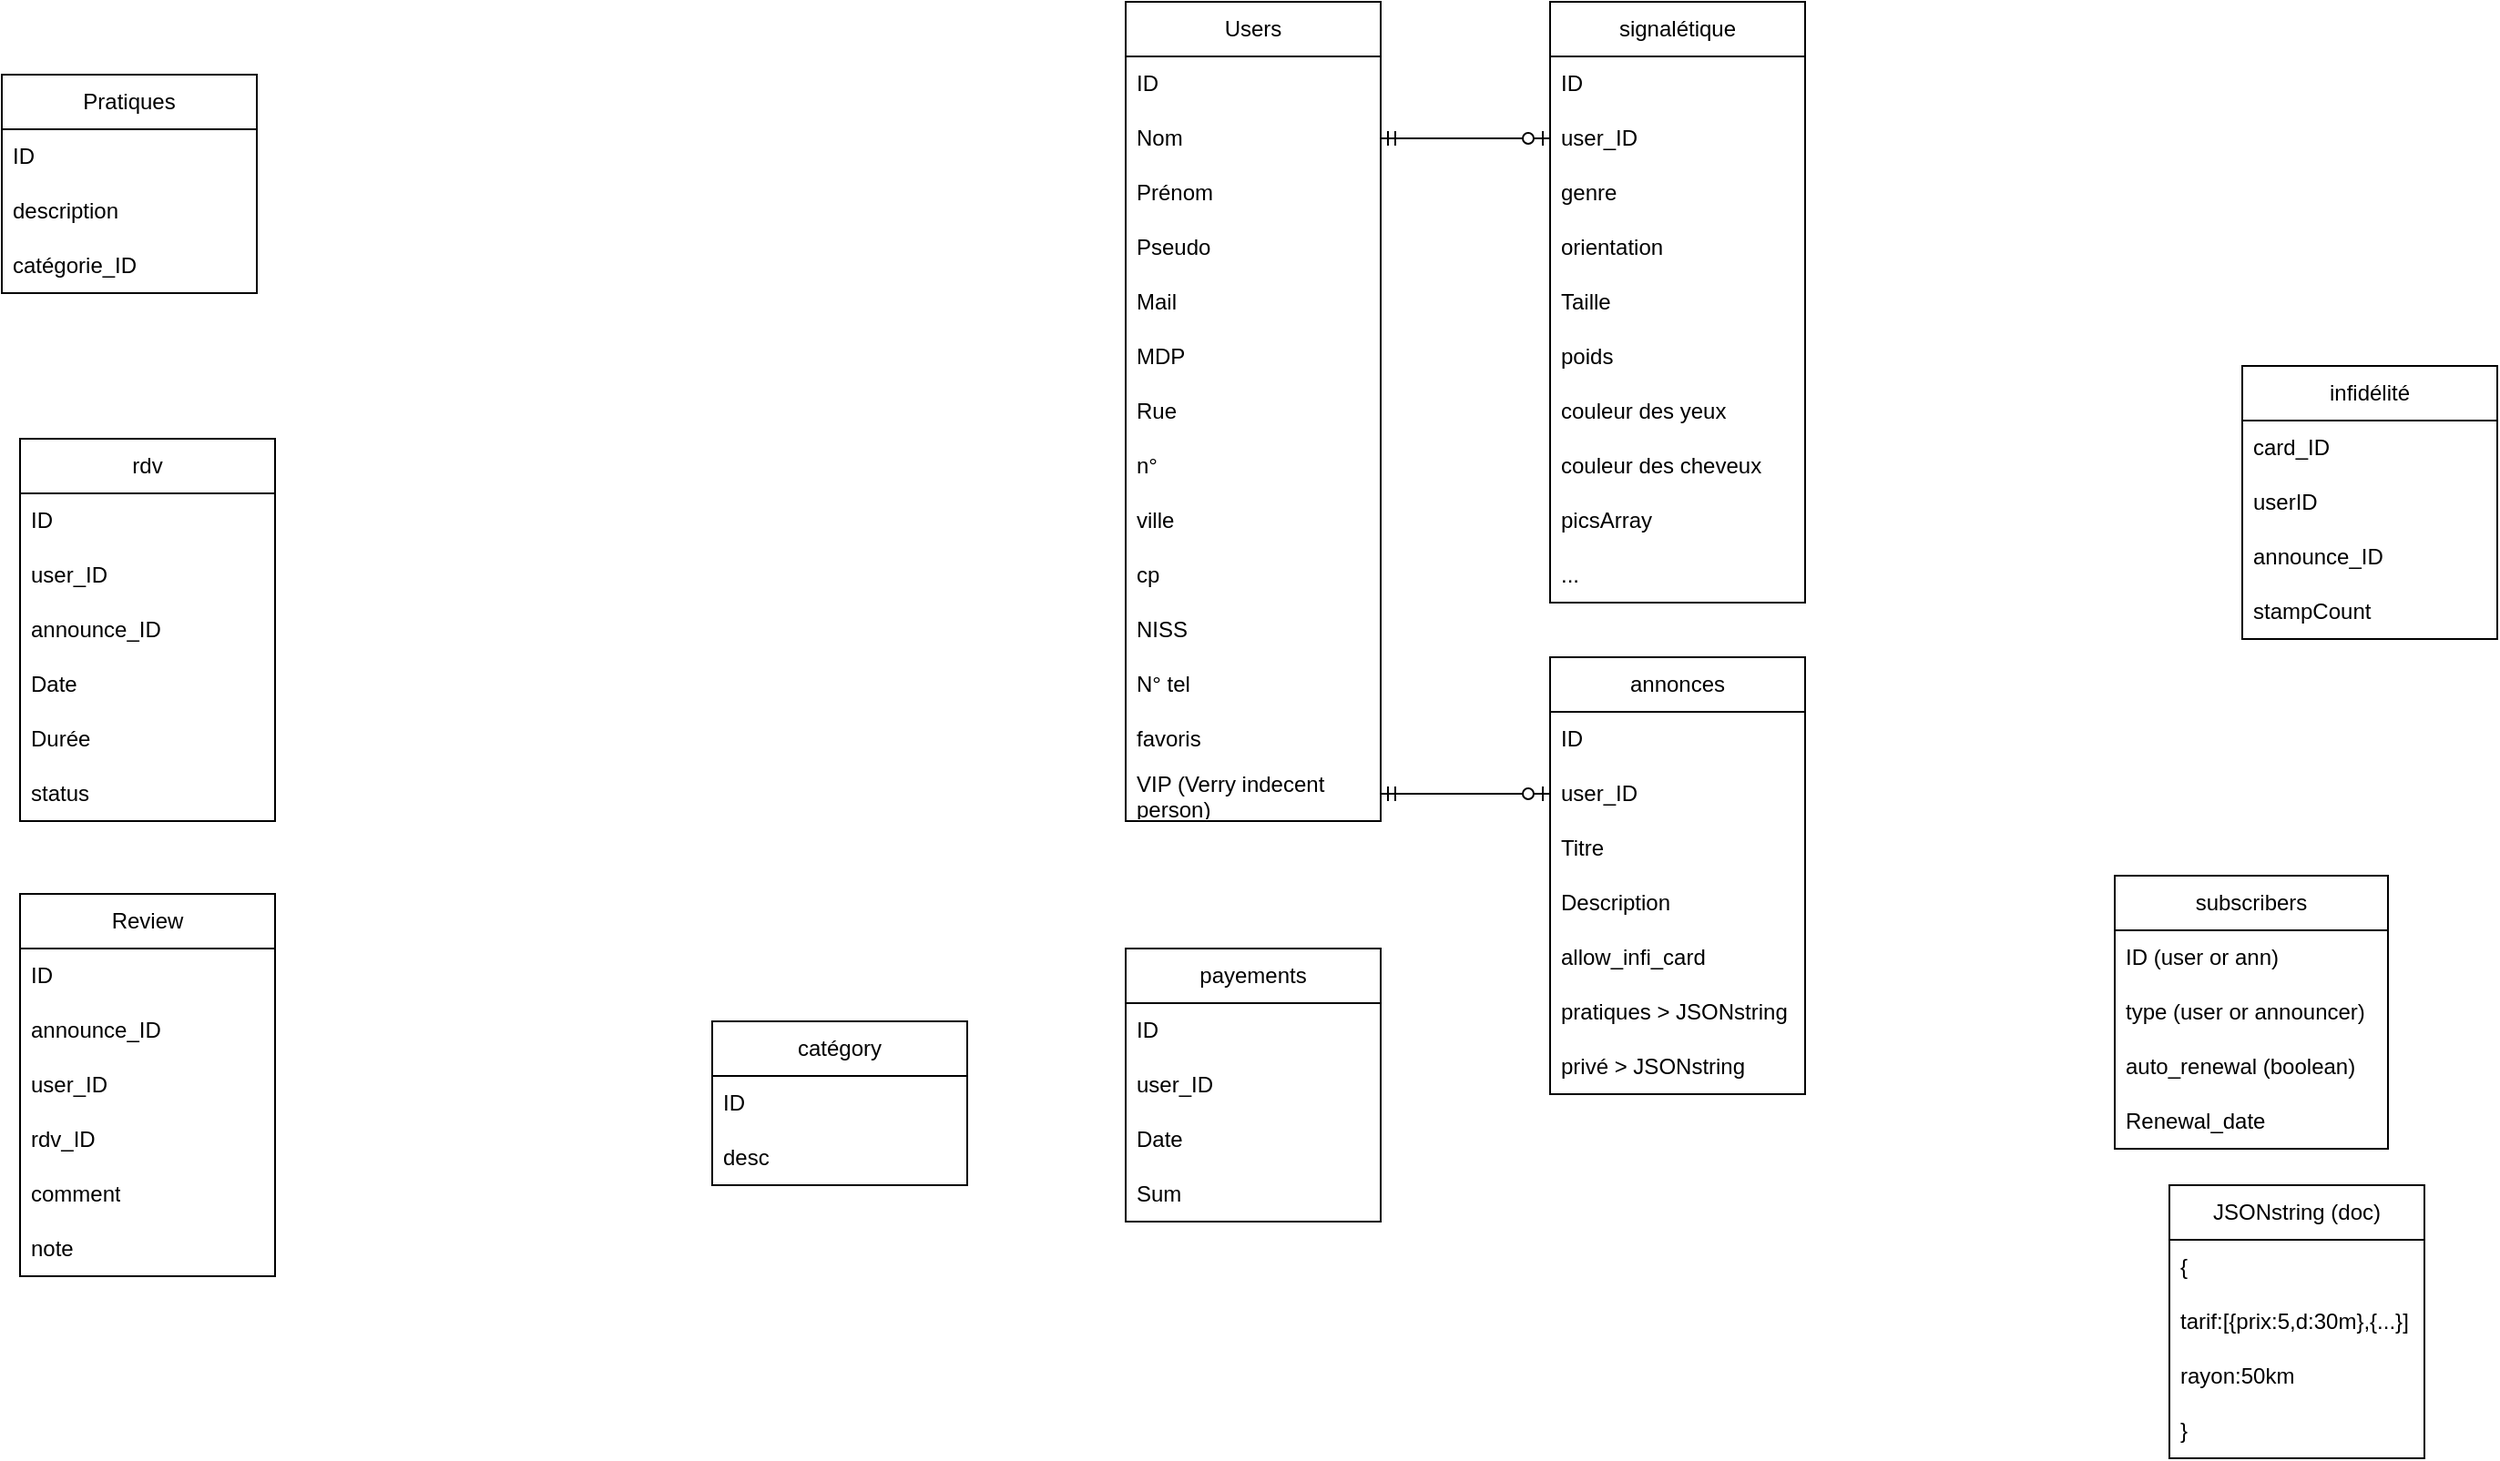 <mxfile version="24.0.2" type="github">
  <diagram name="Page-1" id="em38hTdhP0eOgYKLyIxk">
    <mxGraphModel dx="1434" dy="902" grid="1" gridSize="10" guides="1" tooltips="1" connect="1" arrows="1" fold="1" page="1" pageScale="1" pageWidth="827" pageHeight="1169" math="0" shadow="0">
      <root>
        <mxCell id="0" />
        <mxCell id="1" parent="0" />
        <mxCell id="DHMOHSIansX_p8H2umuR-1" value="Users" style="swimlane;fontStyle=0;childLayout=stackLayout;horizontal=1;startSize=30;horizontalStack=0;resizeParent=1;resizeParentMax=0;resizeLast=0;collapsible=1;marginBottom=0;whiteSpace=wrap;html=1;" parent="1" vertex="1">
          <mxGeometry x="687" y="210" width="140" height="450" as="geometry" />
        </mxCell>
        <mxCell id="DHMOHSIansX_p8H2umuR-2" value="ID" style="text;strokeColor=none;fillColor=none;align=left;verticalAlign=middle;spacingLeft=4;spacingRight=4;overflow=hidden;points=[[0,0.5],[1,0.5]];portConstraint=eastwest;rotatable=0;whiteSpace=wrap;html=1;" parent="DHMOHSIansX_p8H2umuR-1" vertex="1">
          <mxGeometry y="30" width="140" height="30" as="geometry" />
        </mxCell>
        <mxCell id="DHMOHSIansX_p8H2umuR-3" value="Nom" style="text;strokeColor=none;fillColor=none;align=left;verticalAlign=middle;spacingLeft=4;spacingRight=4;overflow=hidden;points=[[0,0.5],[1,0.5]];portConstraint=eastwest;rotatable=0;whiteSpace=wrap;html=1;" parent="DHMOHSIansX_p8H2umuR-1" vertex="1">
          <mxGeometry y="60" width="140" height="30" as="geometry" />
        </mxCell>
        <mxCell id="DHMOHSIansX_p8H2umuR-4" value="Prénom" style="text;strokeColor=none;fillColor=none;align=left;verticalAlign=middle;spacingLeft=4;spacingRight=4;overflow=hidden;points=[[0,0.5],[1,0.5]];portConstraint=eastwest;rotatable=0;whiteSpace=wrap;html=1;" parent="DHMOHSIansX_p8H2umuR-1" vertex="1">
          <mxGeometry y="90" width="140" height="30" as="geometry" />
        </mxCell>
        <mxCell id="DHMOHSIansX_p8H2umuR-5" value="Pseudo" style="text;strokeColor=none;fillColor=none;align=left;verticalAlign=middle;spacingLeft=4;spacingRight=4;overflow=hidden;points=[[0,0.5],[1,0.5]];portConstraint=eastwest;rotatable=0;whiteSpace=wrap;html=1;" parent="DHMOHSIansX_p8H2umuR-1" vertex="1">
          <mxGeometry y="120" width="140" height="30" as="geometry" />
        </mxCell>
        <mxCell id="DHMOHSIansX_p8H2umuR-6" value="Mail" style="text;strokeColor=none;fillColor=none;align=left;verticalAlign=middle;spacingLeft=4;spacingRight=4;overflow=hidden;points=[[0,0.5],[1,0.5]];portConstraint=eastwest;rotatable=0;whiteSpace=wrap;html=1;" parent="DHMOHSIansX_p8H2umuR-1" vertex="1">
          <mxGeometry y="150" width="140" height="30" as="geometry" />
        </mxCell>
        <mxCell id="DHMOHSIansX_p8H2umuR-7" value="MDP" style="text;strokeColor=none;fillColor=none;align=left;verticalAlign=middle;spacingLeft=4;spacingRight=4;overflow=hidden;points=[[0,0.5],[1,0.5]];portConstraint=eastwest;rotatable=0;whiteSpace=wrap;html=1;" parent="DHMOHSIansX_p8H2umuR-1" vertex="1">
          <mxGeometry y="180" width="140" height="30" as="geometry" />
        </mxCell>
        <mxCell id="DHMOHSIansX_p8H2umuR-8" value="Rue" style="text;strokeColor=none;fillColor=none;align=left;verticalAlign=middle;spacingLeft=4;spacingRight=4;overflow=hidden;points=[[0,0.5],[1,0.5]];portConstraint=eastwest;rotatable=0;whiteSpace=wrap;html=1;" parent="DHMOHSIansX_p8H2umuR-1" vertex="1">
          <mxGeometry y="210" width="140" height="30" as="geometry" />
        </mxCell>
        <mxCell id="DHMOHSIansX_p8H2umuR-9" value="n°" style="text;strokeColor=none;fillColor=none;align=left;verticalAlign=middle;spacingLeft=4;spacingRight=4;overflow=hidden;points=[[0,0.5],[1,0.5]];portConstraint=eastwest;rotatable=0;whiteSpace=wrap;html=1;" parent="DHMOHSIansX_p8H2umuR-1" vertex="1">
          <mxGeometry y="240" width="140" height="30" as="geometry" />
        </mxCell>
        <mxCell id="DHMOHSIansX_p8H2umuR-10" value="ville" style="text;strokeColor=none;fillColor=none;align=left;verticalAlign=middle;spacingLeft=4;spacingRight=4;overflow=hidden;points=[[0,0.5],[1,0.5]];portConstraint=eastwest;rotatable=0;whiteSpace=wrap;html=1;" parent="DHMOHSIansX_p8H2umuR-1" vertex="1">
          <mxGeometry y="270" width="140" height="30" as="geometry" />
        </mxCell>
        <mxCell id="DHMOHSIansX_p8H2umuR-11" value="cp" style="text;strokeColor=none;fillColor=none;align=left;verticalAlign=middle;spacingLeft=4;spacingRight=4;overflow=hidden;points=[[0,0.5],[1,0.5]];portConstraint=eastwest;rotatable=0;whiteSpace=wrap;html=1;" parent="DHMOHSIansX_p8H2umuR-1" vertex="1">
          <mxGeometry y="300" width="140" height="30" as="geometry" />
        </mxCell>
        <mxCell id="DHMOHSIansX_p8H2umuR-12" value="NISS" style="text;strokeColor=none;fillColor=none;align=left;verticalAlign=middle;spacingLeft=4;spacingRight=4;overflow=hidden;points=[[0,0.5],[1,0.5]];portConstraint=eastwest;rotatable=0;whiteSpace=wrap;html=1;" parent="DHMOHSIansX_p8H2umuR-1" vertex="1">
          <mxGeometry y="330" width="140" height="30" as="geometry" />
        </mxCell>
        <mxCell id="DHMOHSIansX_p8H2umuR-13" value="N° tel" style="text;strokeColor=none;fillColor=none;align=left;verticalAlign=middle;spacingLeft=4;spacingRight=4;overflow=hidden;points=[[0,0.5],[1,0.5]];portConstraint=eastwest;rotatable=0;whiteSpace=wrap;html=1;" parent="DHMOHSIansX_p8H2umuR-1" vertex="1">
          <mxGeometry y="360" width="140" height="30" as="geometry" />
        </mxCell>
        <mxCell id="DHMOHSIansX_p8H2umuR-35" value="favoris" style="text;strokeColor=none;fillColor=none;align=left;verticalAlign=middle;spacingLeft=4;spacingRight=4;overflow=hidden;points=[[0,0.5],[1,0.5]];portConstraint=eastwest;rotatable=0;whiteSpace=wrap;html=1;" parent="DHMOHSIansX_p8H2umuR-1" vertex="1">
          <mxGeometry y="390" width="140" height="30" as="geometry" />
        </mxCell>
        <mxCell id="DHMOHSIansX_p8H2umuR-67" value="VIP (Verry indecent person)" style="text;strokeColor=none;fillColor=none;align=left;verticalAlign=middle;spacingLeft=4;spacingRight=4;overflow=hidden;points=[[0,0.5],[1,0.5]];portConstraint=eastwest;rotatable=0;whiteSpace=wrap;html=1;" parent="DHMOHSIansX_p8H2umuR-1" vertex="1">
          <mxGeometry y="420" width="140" height="30" as="geometry" />
        </mxCell>
        <mxCell id="DHMOHSIansX_p8H2umuR-15" value="signalétique" style="swimlane;fontStyle=0;childLayout=stackLayout;horizontal=1;startSize=30;horizontalStack=0;resizeParent=1;resizeParentMax=0;resizeLast=0;collapsible=1;marginBottom=0;whiteSpace=wrap;html=1;" parent="1" vertex="1">
          <mxGeometry x="920" y="210" width="140" height="330" as="geometry" />
        </mxCell>
        <mxCell id="DHMOHSIansX_p8H2umuR-16" value="ID" style="text;strokeColor=none;fillColor=none;align=left;verticalAlign=middle;spacingLeft=4;spacingRight=4;overflow=hidden;points=[[0,0.5],[1,0.5]];portConstraint=eastwest;rotatable=0;whiteSpace=wrap;html=1;" parent="DHMOHSIansX_p8H2umuR-15" vertex="1">
          <mxGeometry y="30" width="140" height="30" as="geometry" />
        </mxCell>
        <mxCell id="DHMOHSIansX_p8H2umuR-17" value="user_ID" style="text;strokeColor=none;fillColor=none;align=left;verticalAlign=middle;spacingLeft=4;spacingRight=4;overflow=hidden;points=[[0,0.5],[1,0.5]];portConstraint=eastwest;rotatable=0;whiteSpace=wrap;html=1;" parent="DHMOHSIansX_p8H2umuR-15" vertex="1">
          <mxGeometry y="60" width="140" height="30" as="geometry" />
        </mxCell>
        <mxCell id="DHMOHSIansX_p8H2umuR-18" value="genre" style="text;strokeColor=none;fillColor=none;align=left;verticalAlign=middle;spacingLeft=4;spacingRight=4;overflow=hidden;points=[[0,0.5],[1,0.5]];portConstraint=eastwest;rotatable=0;whiteSpace=wrap;html=1;" parent="DHMOHSIansX_p8H2umuR-15" vertex="1">
          <mxGeometry y="90" width="140" height="30" as="geometry" />
        </mxCell>
        <mxCell id="DHMOHSIansX_p8H2umuR-20" value="orientation" style="text;strokeColor=none;fillColor=none;align=left;verticalAlign=middle;spacingLeft=4;spacingRight=4;overflow=hidden;points=[[0,0.5],[1,0.5]];portConstraint=eastwest;rotatable=0;whiteSpace=wrap;html=1;" parent="DHMOHSIansX_p8H2umuR-15" vertex="1">
          <mxGeometry y="120" width="140" height="30" as="geometry" />
        </mxCell>
        <mxCell id="DHMOHSIansX_p8H2umuR-22" value="Taille" style="text;strokeColor=none;fillColor=none;align=left;verticalAlign=middle;spacingLeft=4;spacingRight=4;overflow=hidden;points=[[0,0.5],[1,0.5]];portConstraint=eastwest;rotatable=0;whiteSpace=wrap;html=1;" parent="DHMOHSIansX_p8H2umuR-15" vertex="1">
          <mxGeometry y="150" width="140" height="30" as="geometry" />
        </mxCell>
        <mxCell id="DHMOHSIansX_p8H2umuR-23" value="poids" style="text;strokeColor=none;fillColor=none;align=left;verticalAlign=middle;spacingLeft=4;spacingRight=4;overflow=hidden;points=[[0,0.5],[1,0.5]];portConstraint=eastwest;rotatable=0;whiteSpace=wrap;html=1;" parent="DHMOHSIansX_p8H2umuR-15" vertex="1">
          <mxGeometry y="180" width="140" height="30" as="geometry" />
        </mxCell>
        <mxCell id="DHMOHSIansX_p8H2umuR-24" value="couleur des yeux" style="text;strokeColor=none;fillColor=none;align=left;verticalAlign=middle;spacingLeft=4;spacingRight=4;overflow=hidden;points=[[0,0.5],[1,0.5]];portConstraint=eastwest;rotatable=0;whiteSpace=wrap;html=1;" parent="DHMOHSIansX_p8H2umuR-15" vertex="1">
          <mxGeometry y="210" width="140" height="30" as="geometry" />
        </mxCell>
        <mxCell id="DHMOHSIansX_p8H2umuR-25" value="couleur des cheveux" style="text;strokeColor=none;fillColor=none;align=left;verticalAlign=middle;spacingLeft=4;spacingRight=4;overflow=hidden;points=[[0,0.5],[1,0.5]];portConstraint=eastwest;rotatable=0;whiteSpace=wrap;html=1;" parent="DHMOHSIansX_p8H2umuR-15" vertex="1">
          <mxGeometry y="240" width="140" height="30" as="geometry" />
        </mxCell>
        <mxCell id="DHMOHSIansX_p8H2umuR-51" value="picsArray" style="text;strokeColor=none;fillColor=none;align=left;verticalAlign=middle;spacingLeft=4;spacingRight=4;overflow=hidden;points=[[0,0.5],[1,0.5]];portConstraint=eastwest;rotatable=0;whiteSpace=wrap;html=1;" parent="DHMOHSIansX_p8H2umuR-15" vertex="1">
          <mxGeometry y="270" width="140" height="30" as="geometry" />
        </mxCell>
        <mxCell id="DHMOHSIansX_p8H2umuR-26" value="..." style="text;strokeColor=none;fillColor=none;align=left;verticalAlign=middle;spacingLeft=4;spacingRight=4;overflow=hidden;points=[[0,0.5],[1,0.5]];portConstraint=eastwest;rotatable=0;whiteSpace=wrap;html=1;" parent="DHMOHSIansX_p8H2umuR-15" vertex="1">
          <mxGeometry y="300" width="140" height="30" as="geometry" />
        </mxCell>
        <mxCell id="DHMOHSIansX_p8H2umuR-27" value="Pratiques" style="swimlane;fontStyle=0;childLayout=stackLayout;horizontal=1;startSize=30;horizontalStack=0;resizeParent=1;resizeParentMax=0;resizeLast=0;collapsible=1;marginBottom=0;whiteSpace=wrap;html=1;" parent="1" vertex="1">
          <mxGeometry x="70" y="250" width="140" height="120" as="geometry" />
        </mxCell>
        <mxCell id="DHMOHSIansX_p8H2umuR-28" value="ID" style="text;strokeColor=none;fillColor=none;align=left;verticalAlign=middle;spacingLeft=4;spacingRight=4;overflow=hidden;points=[[0,0.5],[1,0.5]];portConstraint=eastwest;rotatable=0;whiteSpace=wrap;html=1;" parent="DHMOHSIansX_p8H2umuR-27" vertex="1">
          <mxGeometry y="30" width="140" height="30" as="geometry" />
        </mxCell>
        <mxCell id="DHMOHSIansX_p8H2umuR-29" value="description" style="text;strokeColor=none;fillColor=none;align=left;verticalAlign=middle;spacingLeft=4;spacingRight=4;overflow=hidden;points=[[0,0.5],[1,0.5]];portConstraint=eastwest;rotatable=0;whiteSpace=wrap;html=1;" parent="DHMOHSIansX_p8H2umuR-27" vertex="1">
          <mxGeometry y="60" width="140" height="30" as="geometry" />
        </mxCell>
        <mxCell id="DHMOHSIansX_p8H2umuR-30" value="catégorie_ID" style="text;strokeColor=none;fillColor=none;align=left;verticalAlign=middle;spacingLeft=4;spacingRight=4;overflow=hidden;points=[[0,0.5],[1,0.5]];portConstraint=eastwest;rotatable=0;whiteSpace=wrap;html=1;" parent="DHMOHSIansX_p8H2umuR-27" vertex="1">
          <mxGeometry y="90" width="140" height="30" as="geometry" />
        </mxCell>
        <mxCell id="DHMOHSIansX_p8H2umuR-31" value="rdv" style="swimlane;fontStyle=0;childLayout=stackLayout;horizontal=1;startSize=30;horizontalStack=0;resizeParent=1;resizeParentMax=0;resizeLast=0;collapsible=1;marginBottom=0;whiteSpace=wrap;html=1;" parent="1" vertex="1">
          <mxGeometry x="80" y="450" width="140" height="210" as="geometry" />
        </mxCell>
        <mxCell id="DHMOHSIansX_p8H2umuR-32" value="ID" style="text;strokeColor=none;fillColor=none;align=left;verticalAlign=middle;spacingLeft=4;spacingRight=4;overflow=hidden;points=[[0,0.5],[1,0.5]];portConstraint=eastwest;rotatable=0;whiteSpace=wrap;html=1;" parent="DHMOHSIansX_p8H2umuR-31" vertex="1">
          <mxGeometry y="30" width="140" height="30" as="geometry" />
        </mxCell>
        <mxCell id="DHMOHSIansX_p8H2umuR-33" value="user_ID" style="text;strokeColor=none;fillColor=none;align=left;verticalAlign=middle;spacingLeft=4;spacingRight=4;overflow=hidden;points=[[0,0.5],[1,0.5]];portConstraint=eastwest;rotatable=0;whiteSpace=wrap;html=1;" parent="DHMOHSIansX_p8H2umuR-31" vertex="1">
          <mxGeometry y="60" width="140" height="30" as="geometry" />
        </mxCell>
        <mxCell id="DHMOHSIansX_p8H2umuR-34" value="announce_ID" style="text;strokeColor=none;fillColor=none;align=left;verticalAlign=middle;spacingLeft=4;spacingRight=4;overflow=hidden;points=[[0,0.5],[1,0.5]];portConstraint=eastwest;rotatable=0;whiteSpace=wrap;html=1;" parent="DHMOHSIansX_p8H2umuR-31" vertex="1">
          <mxGeometry y="90" width="140" height="30" as="geometry" />
        </mxCell>
        <mxCell id="DHMOHSIansX_p8H2umuR-36" value="Date" style="text;strokeColor=none;fillColor=none;align=left;verticalAlign=middle;spacingLeft=4;spacingRight=4;overflow=hidden;points=[[0,0.5],[1,0.5]];portConstraint=eastwest;rotatable=0;whiteSpace=wrap;html=1;" parent="DHMOHSIansX_p8H2umuR-31" vertex="1">
          <mxGeometry y="120" width="140" height="30" as="geometry" />
        </mxCell>
        <mxCell id="DHMOHSIansX_p8H2umuR-37" value="Durée" style="text;strokeColor=none;fillColor=none;align=left;verticalAlign=middle;spacingLeft=4;spacingRight=4;overflow=hidden;points=[[0,0.5],[1,0.5]];portConstraint=eastwest;rotatable=0;whiteSpace=wrap;html=1;" parent="DHMOHSIansX_p8H2umuR-31" vertex="1">
          <mxGeometry y="150" width="140" height="30" as="geometry" />
        </mxCell>
        <mxCell id="DHMOHSIansX_p8H2umuR-42" value="status" style="text;strokeColor=none;fillColor=none;align=left;verticalAlign=middle;spacingLeft=4;spacingRight=4;overflow=hidden;points=[[0,0.5],[1,0.5]];portConstraint=eastwest;rotatable=0;whiteSpace=wrap;html=1;" parent="DHMOHSIansX_p8H2umuR-31" vertex="1">
          <mxGeometry y="180" width="140" height="30" as="geometry" />
        </mxCell>
        <mxCell id="DHMOHSIansX_p8H2umuR-38" value="Review" style="swimlane;fontStyle=0;childLayout=stackLayout;horizontal=1;startSize=30;horizontalStack=0;resizeParent=1;resizeParentMax=0;resizeLast=0;collapsible=1;marginBottom=0;whiteSpace=wrap;html=1;" parent="1" vertex="1">
          <mxGeometry x="80" y="700" width="140" height="210" as="geometry" />
        </mxCell>
        <mxCell id="DHMOHSIansX_p8H2umuR-39" value="ID" style="text;strokeColor=none;fillColor=none;align=left;verticalAlign=middle;spacingLeft=4;spacingRight=4;overflow=hidden;points=[[0,0.5],[1,0.5]];portConstraint=eastwest;rotatable=0;whiteSpace=wrap;html=1;" parent="DHMOHSIansX_p8H2umuR-38" vertex="1">
          <mxGeometry y="30" width="140" height="30" as="geometry" />
        </mxCell>
        <mxCell id="DHMOHSIansX_p8H2umuR-40" value="announce_ID" style="text;strokeColor=none;fillColor=none;align=left;verticalAlign=middle;spacingLeft=4;spacingRight=4;overflow=hidden;points=[[0,0.5],[1,0.5]];portConstraint=eastwest;rotatable=0;whiteSpace=wrap;html=1;" parent="DHMOHSIansX_p8H2umuR-38" vertex="1">
          <mxGeometry y="60" width="140" height="30" as="geometry" />
        </mxCell>
        <mxCell id="DHMOHSIansX_p8H2umuR-41" value="user_ID" style="text;strokeColor=none;fillColor=none;align=left;verticalAlign=middle;spacingLeft=4;spacingRight=4;overflow=hidden;points=[[0,0.5],[1,0.5]];portConstraint=eastwest;rotatable=0;whiteSpace=wrap;html=1;" parent="DHMOHSIansX_p8H2umuR-38" vertex="1">
          <mxGeometry y="90" width="140" height="30" as="geometry" />
        </mxCell>
        <mxCell id="DHMOHSIansX_p8H2umuR-45" value="rdv_ID" style="text;strokeColor=none;fillColor=none;align=left;verticalAlign=middle;spacingLeft=4;spacingRight=4;overflow=hidden;points=[[0,0.5],[1,0.5]];portConstraint=eastwest;rotatable=0;whiteSpace=wrap;html=1;" parent="DHMOHSIansX_p8H2umuR-38" vertex="1">
          <mxGeometry y="120" width="140" height="30" as="geometry" />
        </mxCell>
        <mxCell id="DHMOHSIansX_p8H2umuR-43" value="comment" style="text;strokeColor=none;fillColor=none;align=left;verticalAlign=middle;spacingLeft=4;spacingRight=4;overflow=hidden;points=[[0,0.5],[1,0.5]];portConstraint=eastwest;rotatable=0;whiteSpace=wrap;html=1;" parent="DHMOHSIansX_p8H2umuR-38" vertex="1">
          <mxGeometry y="150" width="140" height="30" as="geometry" />
        </mxCell>
        <mxCell id="DHMOHSIansX_p8H2umuR-44" value="note" style="text;strokeColor=none;fillColor=none;align=left;verticalAlign=middle;spacingLeft=4;spacingRight=4;overflow=hidden;points=[[0,0.5],[1,0.5]];portConstraint=eastwest;rotatable=0;whiteSpace=wrap;html=1;" parent="DHMOHSIansX_p8H2umuR-38" vertex="1">
          <mxGeometry y="180" width="140" height="30" as="geometry" />
        </mxCell>
        <mxCell id="DHMOHSIansX_p8H2umuR-46" value="annonces" style="swimlane;fontStyle=0;childLayout=stackLayout;horizontal=1;startSize=30;horizontalStack=0;resizeParent=1;resizeParentMax=0;resizeLast=0;collapsible=1;marginBottom=0;whiteSpace=wrap;html=1;" parent="1" vertex="1">
          <mxGeometry x="920" y="570" width="140" height="240" as="geometry" />
        </mxCell>
        <mxCell id="DHMOHSIansX_p8H2umuR-47" value="ID" style="text;strokeColor=none;fillColor=none;align=left;verticalAlign=middle;spacingLeft=4;spacingRight=4;overflow=hidden;points=[[0,0.5],[1,0.5]];portConstraint=eastwest;rotatable=0;whiteSpace=wrap;html=1;" parent="DHMOHSIansX_p8H2umuR-46" vertex="1">
          <mxGeometry y="30" width="140" height="30" as="geometry" />
        </mxCell>
        <mxCell id="DHMOHSIansX_p8H2umuR-48" value="user_ID" style="text;strokeColor=none;fillColor=none;align=left;verticalAlign=middle;spacingLeft=4;spacingRight=4;overflow=hidden;points=[[0,0.5],[1,0.5]];portConstraint=eastwest;rotatable=0;whiteSpace=wrap;html=1;" parent="DHMOHSIansX_p8H2umuR-46" vertex="1">
          <mxGeometry y="60" width="140" height="30" as="geometry" />
        </mxCell>
        <mxCell id="DHMOHSIansX_p8H2umuR-52" value="Titre" style="text;strokeColor=none;fillColor=none;align=left;verticalAlign=middle;spacingLeft=4;spacingRight=4;overflow=hidden;points=[[0,0.5],[1,0.5]];portConstraint=eastwest;rotatable=0;whiteSpace=wrap;html=1;" parent="DHMOHSIansX_p8H2umuR-46" vertex="1">
          <mxGeometry y="90" width="140" height="30" as="geometry" />
        </mxCell>
        <mxCell id="DHMOHSIansX_p8H2umuR-84" value="Description" style="text;strokeColor=none;fillColor=none;align=left;verticalAlign=middle;spacingLeft=4;spacingRight=4;overflow=hidden;points=[[0,0.5],[1,0.5]];portConstraint=eastwest;rotatable=0;whiteSpace=wrap;html=1;" parent="DHMOHSIansX_p8H2umuR-46" vertex="1">
          <mxGeometry y="120" width="140" height="30" as="geometry" />
        </mxCell>
        <mxCell id="DHMOHSIansX_p8H2umuR-53" value="allow_infi_card" style="text;strokeColor=none;fillColor=none;align=left;verticalAlign=middle;spacingLeft=4;spacingRight=4;overflow=hidden;points=[[0,0.5],[1,0.5]];portConstraint=eastwest;rotatable=0;whiteSpace=wrap;html=1;" parent="DHMOHSIansX_p8H2umuR-46" vertex="1">
          <mxGeometry y="150" width="140" height="30" as="geometry" />
        </mxCell>
        <mxCell id="DHMOHSIansX_p8H2umuR-60" value="pratiques &amp;gt; JSONstring" style="text;strokeColor=none;fillColor=none;align=left;verticalAlign=middle;spacingLeft=4;spacingRight=4;overflow=hidden;points=[[0,0.5],[1,0.5]];portConstraint=eastwest;rotatable=0;whiteSpace=wrap;html=1;" parent="DHMOHSIansX_p8H2umuR-46" vertex="1">
          <mxGeometry y="180" width="140" height="30" as="geometry" />
        </mxCell>
        <mxCell id="DHMOHSIansX_p8H2umuR-54" value="privé &amp;gt; JSONstring" style="text;strokeColor=none;fillColor=none;align=left;verticalAlign=middle;spacingLeft=4;spacingRight=4;overflow=hidden;points=[[0,0.5],[1,0.5]];portConstraint=eastwest;rotatable=0;whiteSpace=wrap;html=1;" parent="DHMOHSIansX_p8H2umuR-46" vertex="1">
          <mxGeometry y="210" width="140" height="30" as="geometry" />
        </mxCell>
        <mxCell id="DHMOHSIansX_p8H2umuR-55" value="JSONstring (doc)" style="swimlane;fontStyle=0;childLayout=stackLayout;horizontal=1;startSize=30;horizontalStack=0;resizeParent=1;resizeParentMax=0;resizeLast=0;collapsible=1;marginBottom=0;whiteSpace=wrap;html=1;" parent="1" vertex="1">
          <mxGeometry x="1260" y="860" width="140" height="150" as="geometry" />
        </mxCell>
        <mxCell id="DHMOHSIansX_p8H2umuR-59" value="{" style="text;strokeColor=none;fillColor=none;align=left;verticalAlign=middle;spacingLeft=4;spacingRight=4;overflow=hidden;points=[[0,0.5],[1,0.5]];portConstraint=eastwest;rotatable=0;whiteSpace=wrap;html=1;" parent="DHMOHSIansX_p8H2umuR-55" vertex="1">
          <mxGeometry y="30" width="140" height="30" as="geometry" />
        </mxCell>
        <mxCell id="DHMOHSIansX_p8H2umuR-56" value="tarif:[{prix:5,d:30m},{...}]" style="text;strokeColor=none;fillColor=none;align=left;verticalAlign=middle;spacingLeft=4;spacingRight=4;overflow=hidden;points=[[0,0.5],[1,0.5]];portConstraint=eastwest;rotatable=0;whiteSpace=wrap;html=1;" parent="DHMOHSIansX_p8H2umuR-55" vertex="1">
          <mxGeometry y="60" width="140" height="30" as="geometry" />
        </mxCell>
        <mxCell id="DHMOHSIansX_p8H2umuR-57" value="rayon:50km" style="text;strokeColor=none;fillColor=none;align=left;verticalAlign=middle;spacingLeft=4;spacingRight=4;overflow=hidden;points=[[0,0.5],[1,0.5]];portConstraint=eastwest;rotatable=0;whiteSpace=wrap;html=1;" parent="DHMOHSIansX_p8H2umuR-55" vertex="1">
          <mxGeometry y="90" width="140" height="30" as="geometry" />
        </mxCell>
        <mxCell id="DHMOHSIansX_p8H2umuR-58" value="}" style="text;strokeColor=none;fillColor=none;align=left;verticalAlign=middle;spacingLeft=4;spacingRight=4;overflow=hidden;points=[[0,0.5],[1,0.5]];portConstraint=eastwest;rotatable=0;whiteSpace=wrap;html=1;" parent="DHMOHSIansX_p8H2umuR-55" vertex="1">
          <mxGeometry y="120" width="140" height="30" as="geometry" />
        </mxCell>
        <mxCell id="DHMOHSIansX_p8H2umuR-69" value="subscribers" style="swimlane;fontStyle=0;childLayout=stackLayout;horizontal=1;startSize=30;horizontalStack=0;resizeParent=1;resizeParentMax=0;resizeLast=0;collapsible=1;marginBottom=0;whiteSpace=wrap;html=1;" parent="1" vertex="1">
          <mxGeometry x="1230" y="690" width="150" height="150" as="geometry" />
        </mxCell>
        <mxCell id="DHMOHSIansX_p8H2umuR-70" value="ID (user or ann)" style="text;strokeColor=none;fillColor=none;align=left;verticalAlign=middle;spacingLeft=4;spacingRight=4;overflow=hidden;points=[[0,0.5],[1,0.5]];portConstraint=eastwest;rotatable=0;whiteSpace=wrap;html=1;" parent="DHMOHSIansX_p8H2umuR-69" vertex="1">
          <mxGeometry y="30" width="150" height="30" as="geometry" />
        </mxCell>
        <mxCell id="DHMOHSIansX_p8H2umuR-73" value="type (user or announcer)" style="text;strokeColor=none;fillColor=none;align=left;verticalAlign=middle;spacingLeft=4;spacingRight=4;overflow=hidden;points=[[0,0.5],[1,0.5]];portConstraint=eastwest;rotatable=0;whiteSpace=wrap;html=1;" parent="DHMOHSIansX_p8H2umuR-69" vertex="1">
          <mxGeometry y="60" width="150" height="30" as="geometry" />
        </mxCell>
        <mxCell id="DHMOHSIansX_p8H2umuR-71" value="auto_renewal (boolean)" style="text;strokeColor=none;fillColor=none;align=left;verticalAlign=middle;spacingLeft=4;spacingRight=4;overflow=hidden;points=[[0,0.5],[1,0.5]];portConstraint=eastwest;rotatable=0;whiteSpace=wrap;html=1;" parent="DHMOHSIansX_p8H2umuR-69" vertex="1">
          <mxGeometry y="90" width="150" height="30" as="geometry" />
        </mxCell>
        <mxCell id="DHMOHSIansX_p8H2umuR-72" value="Renewal_date" style="text;strokeColor=none;fillColor=none;align=left;verticalAlign=middle;spacingLeft=4;spacingRight=4;overflow=hidden;points=[[0,0.5],[1,0.5]];portConstraint=eastwest;rotatable=0;whiteSpace=wrap;html=1;" parent="DHMOHSIansX_p8H2umuR-69" vertex="1">
          <mxGeometry y="120" width="150" height="30" as="geometry" />
        </mxCell>
        <mxCell id="DHMOHSIansX_p8H2umuR-74" value="infidélité" style="swimlane;fontStyle=0;childLayout=stackLayout;horizontal=1;startSize=30;horizontalStack=0;resizeParent=1;resizeParentMax=0;resizeLast=0;collapsible=1;marginBottom=0;whiteSpace=wrap;html=1;" parent="1" vertex="1">
          <mxGeometry x="1300" y="410" width="140" height="150" as="geometry" />
        </mxCell>
        <mxCell id="DHMOHSIansX_p8H2umuR-75" value="card_ID" style="text;strokeColor=none;fillColor=none;align=left;verticalAlign=middle;spacingLeft=4;spacingRight=4;overflow=hidden;points=[[0,0.5],[1,0.5]];portConstraint=eastwest;rotatable=0;whiteSpace=wrap;html=1;" parent="DHMOHSIansX_p8H2umuR-74" vertex="1">
          <mxGeometry y="30" width="140" height="30" as="geometry" />
        </mxCell>
        <mxCell id="DHMOHSIansX_p8H2umuR-76" value="userID" style="text;strokeColor=none;fillColor=none;align=left;verticalAlign=middle;spacingLeft=4;spacingRight=4;overflow=hidden;points=[[0,0.5],[1,0.5]];portConstraint=eastwest;rotatable=0;whiteSpace=wrap;html=1;" parent="DHMOHSIansX_p8H2umuR-74" vertex="1">
          <mxGeometry y="60" width="140" height="30" as="geometry" />
        </mxCell>
        <mxCell id="DHMOHSIansX_p8H2umuR-77" value="announce_ID" style="text;strokeColor=none;fillColor=none;align=left;verticalAlign=middle;spacingLeft=4;spacingRight=4;overflow=hidden;points=[[0,0.5],[1,0.5]];portConstraint=eastwest;rotatable=0;whiteSpace=wrap;html=1;" parent="DHMOHSIansX_p8H2umuR-74" vertex="1">
          <mxGeometry y="90" width="140" height="30" as="geometry" />
        </mxCell>
        <mxCell id="DHMOHSIansX_p8H2umuR-78" value="stampCount" style="text;strokeColor=none;fillColor=none;align=left;verticalAlign=middle;spacingLeft=4;spacingRight=4;overflow=hidden;points=[[0,0.5],[1,0.5]];portConstraint=eastwest;rotatable=0;whiteSpace=wrap;html=1;" parent="DHMOHSIansX_p8H2umuR-74" vertex="1">
          <mxGeometry y="120" width="140" height="30" as="geometry" />
        </mxCell>
        <mxCell id="DHMOHSIansX_p8H2umuR-79" value="payements" style="swimlane;fontStyle=0;childLayout=stackLayout;horizontal=1;startSize=30;horizontalStack=0;resizeParent=1;resizeParentMax=0;resizeLast=0;collapsible=1;marginBottom=0;whiteSpace=wrap;html=1;" parent="1" vertex="1">
          <mxGeometry x="687" y="730" width="140" height="150" as="geometry" />
        </mxCell>
        <mxCell id="DHMOHSIansX_p8H2umuR-80" value="ID" style="text;strokeColor=none;fillColor=none;align=left;verticalAlign=middle;spacingLeft=4;spacingRight=4;overflow=hidden;points=[[0,0.5],[1,0.5]];portConstraint=eastwest;rotatable=0;whiteSpace=wrap;html=1;" parent="DHMOHSIansX_p8H2umuR-79" vertex="1">
          <mxGeometry y="30" width="140" height="30" as="geometry" />
        </mxCell>
        <mxCell id="DHMOHSIansX_p8H2umuR-83" value="user_ID" style="text;strokeColor=none;fillColor=none;align=left;verticalAlign=middle;spacingLeft=4;spacingRight=4;overflow=hidden;points=[[0,0.5],[1,0.5]];portConstraint=eastwest;rotatable=0;whiteSpace=wrap;html=1;" parent="DHMOHSIansX_p8H2umuR-79" vertex="1">
          <mxGeometry y="60" width="140" height="30" as="geometry" />
        </mxCell>
        <mxCell id="DHMOHSIansX_p8H2umuR-81" value="Date" style="text;strokeColor=none;fillColor=none;align=left;verticalAlign=middle;spacingLeft=4;spacingRight=4;overflow=hidden;points=[[0,0.5],[1,0.5]];portConstraint=eastwest;rotatable=0;whiteSpace=wrap;html=1;" parent="DHMOHSIansX_p8H2umuR-79" vertex="1">
          <mxGeometry y="90" width="140" height="30" as="geometry" />
        </mxCell>
        <mxCell id="DHMOHSIansX_p8H2umuR-82" value="Sum" style="text;strokeColor=none;fillColor=none;align=left;verticalAlign=middle;spacingLeft=4;spacingRight=4;overflow=hidden;points=[[0,0.5],[1,0.5]];portConstraint=eastwest;rotatable=0;whiteSpace=wrap;html=1;" parent="DHMOHSIansX_p8H2umuR-79" vertex="1">
          <mxGeometry y="120" width="140" height="30" as="geometry" />
        </mxCell>
        <mxCell id="DHMOHSIansX_p8H2umuR-85" value="catégory" style="swimlane;fontStyle=0;childLayout=stackLayout;horizontal=1;startSize=30;horizontalStack=0;resizeParent=1;resizeParentMax=0;resizeLast=0;collapsible=1;marginBottom=0;whiteSpace=wrap;html=1;" parent="1" vertex="1">
          <mxGeometry x="460" y="770" width="140" height="90" as="geometry" />
        </mxCell>
        <mxCell id="DHMOHSIansX_p8H2umuR-86" value="ID" style="text;strokeColor=none;fillColor=none;align=left;verticalAlign=middle;spacingLeft=4;spacingRight=4;overflow=hidden;points=[[0,0.5],[1,0.5]];portConstraint=eastwest;rotatable=0;whiteSpace=wrap;html=1;" parent="DHMOHSIansX_p8H2umuR-85" vertex="1">
          <mxGeometry y="30" width="140" height="30" as="geometry" />
        </mxCell>
        <mxCell id="DHMOHSIansX_p8H2umuR-87" value="desc" style="text;strokeColor=none;fillColor=none;align=left;verticalAlign=middle;spacingLeft=4;spacingRight=4;overflow=hidden;points=[[0,0.5],[1,0.5]];portConstraint=eastwest;rotatable=0;whiteSpace=wrap;html=1;" parent="DHMOHSIansX_p8H2umuR-85" vertex="1">
          <mxGeometry y="60" width="140" height="30" as="geometry" />
        </mxCell>
        <mxCell id="hXNOwOuuOAUoLzFUTZhK-1" value="" style="edgeStyle=entityRelationEdgeStyle;fontSize=12;html=1;endArrow=ERzeroToOne;startArrow=ERmandOne;rounded=0;entryX=0;entryY=0.5;entryDx=0;entryDy=0;exitX=1;exitY=0.5;exitDx=0;exitDy=0;" edge="1" parent="1" source="DHMOHSIansX_p8H2umuR-3" target="DHMOHSIansX_p8H2umuR-17">
          <mxGeometry width="100" height="100" relative="1" as="geometry">
            <mxPoint x="680" y="600" as="sourcePoint" />
            <mxPoint x="780" y="500" as="targetPoint" />
          </mxGeometry>
        </mxCell>
        <mxCell id="hXNOwOuuOAUoLzFUTZhK-2" value="" style="edgeStyle=entityRelationEdgeStyle;fontSize=12;html=1;endArrow=ERzeroToOne;startArrow=ERmandOne;rounded=0;entryX=0;entryY=0.5;entryDx=0;entryDy=0;" edge="1" parent="1" source="DHMOHSIansX_p8H2umuR-67" target="DHMOHSIansX_p8H2umuR-48">
          <mxGeometry width="100" height="100" relative="1" as="geometry">
            <mxPoint x="680" y="600" as="sourcePoint" />
            <mxPoint x="780" y="500" as="targetPoint" />
          </mxGeometry>
        </mxCell>
      </root>
    </mxGraphModel>
  </diagram>
</mxfile>
